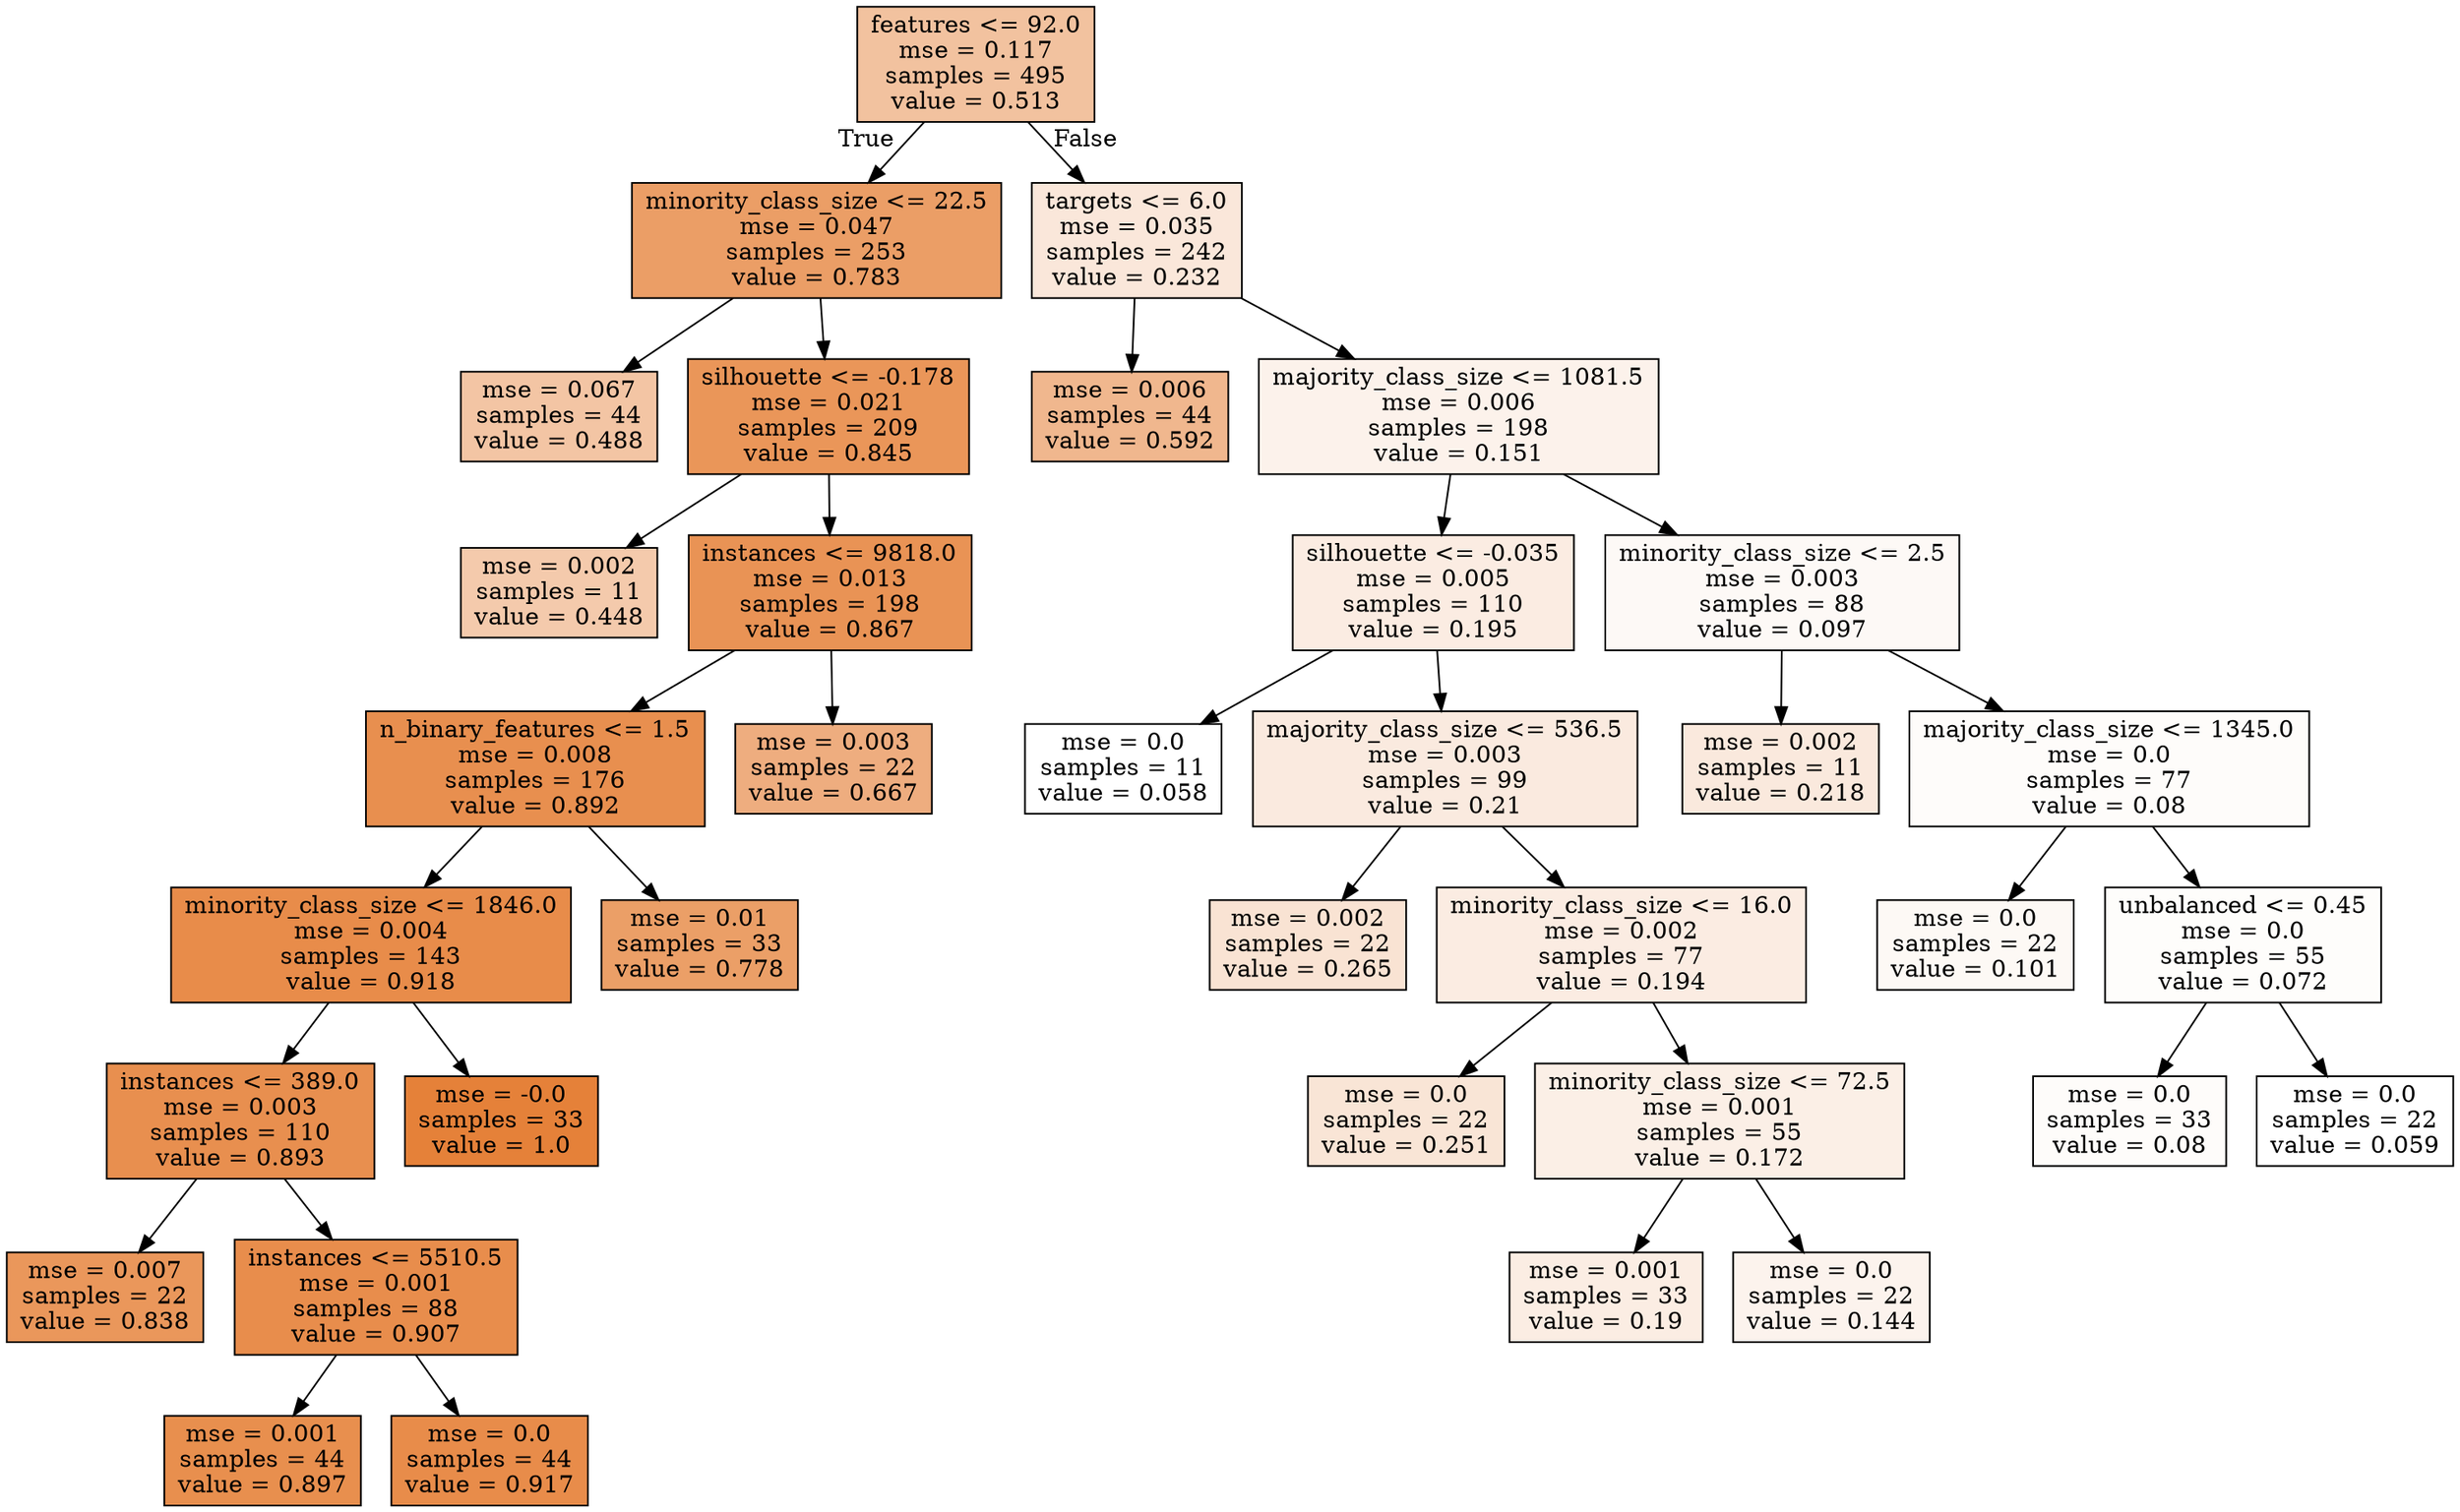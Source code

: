 digraph Tree {
node [shape=box, style="filled", color="black"] ;
0 [label="features <= 92.0\nmse = 0.117\nsamples = 495\nvalue = 0.513", fillcolor="#e581397b"] ;
1 [label="minority_class_size <= 22.5\nmse = 0.047\nsamples = 253\nvalue = 0.783", fillcolor="#e58139c4"] ;
0 -> 1 [labeldistance=2.5, labelangle=45, headlabel="True"] ;
2 [label="mse = 0.067\nsamples = 44\nvalue = 0.488", fillcolor="#e5813975"] ;
1 -> 2 ;
3 [label="silhouette <= -0.178\nmse = 0.021\nsamples = 209\nvalue = 0.845", fillcolor="#e58139d5"] ;
1 -> 3 ;
4 [label="mse = 0.002\nsamples = 11\nvalue = 0.448", fillcolor="#e581396a"] ;
3 -> 4 ;
5 [label="instances <= 9818.0\nmse = 0.013\nsamples = 198\nvalue = 0.867", fillcolor="#e58139db"] ;
3 -> 5 ;
6 [label="n_binary_features <= 1.5\nmse = 0.008\nsamples = 176\nvalue = 0.892", fillcolor="#e58139e2"] ;
5 -> 6 ;
7 [label="minority_class_size <= 1846.0\nmse = 0.004\nsamples = 143\nvalue = 0.918", fillcolor="#e58139e9"] ;
6 -> 7 ;
8 [label="instances <= 389.0\nmse = 0.003\nsamples = 110\nvalue = 0.893", fillcolor="#e58139e2"] ;
7 -> 8 ;
9 [label="mse = 0.007\nsamples = 22\nvalue = 0.838", fillcolor="#e58139d3"] ;
8 -> 9 ;
10 [label="instances <= 5510.5\nmse = 0.001\nsamples = 88\nvalue = 0.907", fillcolor="#e58139e6"] ;
8 -> 10 ;
11 [label="mse = 0.001\nsamples = 44\nvalue = 0.897", fillcolor="#e58139e3"] ;
10 -> 11 ;
12 [label="mse = 0.0\nsamples = 44\nvalue = 0.917", fillcolor="#e58139e9"] ;
10 -> 12 ;
13 [label="mse = -0.0\nsamples = 33\nvalue = 1.0", fillcolor="#e58139ff"] ;
7 -> 13 ;
14 [label="mse = 0.01\nsamples = 33\nvalue = 0.778", fillcolor="#e58139c3"] ;
6 -> 14 ;
15 [label="mse = 0.003\nsamples = 22\nvalue = 0.667", fillcolor="#e58139a5"] ;
5 -> 15 ;
16 [label="targets <= 6.0\nmse = 0.035\nsamples = 242\nvalue = 0.232", fillcolor="#e581392f"] ;
0 -> 16 [labeldistance=2.5, labelangle=-45, headlabel="False"] ;
17 [label="mse = 0.006\nsamples = 44\nvalue = 0.592", fillcolor="#e5813991"] ;
16 -> 17 ;
18 [label="majority_class_size <= 1081.5\nmse = 0.006\nsamples = 198\nvalue = 0.151", fillcolor="#e5813919"] ;
16 -> 18 ;
19 [label="silhouette <= -0.035\nmse = 0.005\nsamples = 110\nvalue = 0.195", fillcolor="#e5813925"] ;
18 -> 19 ;
20 [label="mse = 0.0\nsamples = 11\nvalue = 0.058", fillcolor="#e5813900"] ;
19 -> 20 ;
21 [label="majority_class_size <= 536.5\nmse = 0.003\nsamples = 99\nvalue = 0.21", fillcolor="#e5813929"] ;
19 -> 21 ;
22 [label="mse = 0.002\nsamples = 22\nvalue = 0.265", fillcolor="#e5813938"] ;
21 -> 22 ;
23 [label="minority_class_size <= 16.0\nmse = 0.002\nsamples = 77\nvalue = 0.194", fillcolor="#e5813925"] ;
21 -> 23 ;
24 [label="mse = 0.0\nsamples = 22\nvalue = 0.251", fillcolor="#e5813934"] ;
23 -> 24 ;
25 [label="minority_class_size <= 72.5\nmse = 0.001\nsamples = 55\nvalue = 0.172", fillcolor="#e581391f"] ;
23 -> 25 ;
26 [label="mse = 0.001\nsamples = 33\nvalue = 0.19", fillcolor="#e5813924"] ;
25 -> 26 ;
27 [label="mse = 0.0\nsamples = 22\nvalue = 0.144", fillcolor="#e5813917"] ;
25 -> 27 ;
28 [label="minority_class_size <= 2.5\nmse = 0.003\nsamples = 88\nvalue = 0.097", fillcolor="#e581390b"] ;
18 -> 28 ;
29 [label="mse = 0.002\nsamples = 11\nvalue = 0.218", fillcolor="#e581392b"] ;
28 -> 29 ;
30 [label="majority_class_size <= 1345.0\nmse = 0.0\nsamples = 77\nvalue = 0.08", fillcolor="#e5813906"] ;
28 -> 30 ;
31 [label="mse = 0.0\nsamples = 22\nvalue = 0.101", fillcolor="#e581390c"] ;
30 -> 31 ;
32 [label="unbalanced <= 0.45\nmse = 0.0\nsamples = 55\nvalue = 0.072", fillcolor="#e5813904"] ;
30 -> 32 ;
33 [label="mse = 0.0\nsamples = 33\nvalue = 0.08", fillcolor="#e5813906"] ;
32 -> 33 ;
34 [label="mse = 0.0\nsamples = 22\nvalue = 0.059", fillcolor="#e5813900"] ;
32 -> 34 ;
}